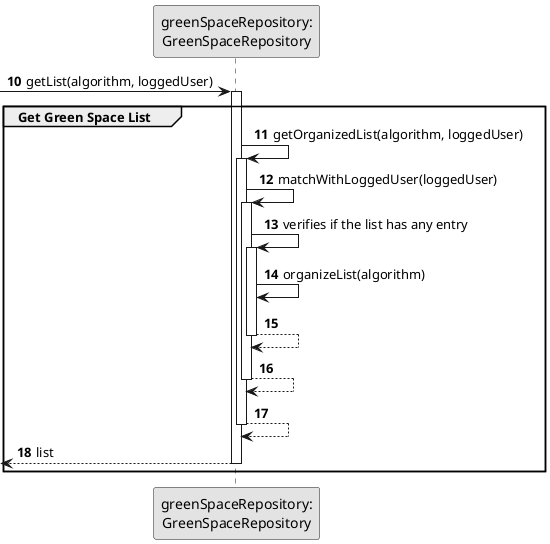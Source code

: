 @startuml
skinparam monochrome true
skinparam packageStyle rectangle
skinparam shadowing false

autonumber

'hide footbox

participant "greenSpaceRepository:\nGreenSpaceRepository" as GreenSpaceRepo

autonumber 10



 -> GreenSpaceRepo: getList(algorithm, loggedUser)

    group Get Green Space List


activate GreenSpaceRepo
GreenSpaceRepo -> GreenSpaceRepo : getOrganizedList(algorithm, loggedUser)
activate GreenSpaceRepo
GreenSpaceRepo -> GreenSpaceRepo : matchWithLoggedUser(loggedUser)
activate GreenSpaceRepo
GreenSpaceRepo -> GreenSpaceRepo : verifies if the list has any entry
activate GreenSpaceRepo
GreenSpaceRepo -> GreenSpaceRepo : organizeList(algorithm)
GreenSpaceRepo --> GreenSpaceRepo
deactivate GreenSpaceRepo
GreenSpaceRepo --> GreenSpaceRepo
deactivate GreenSpaceRepo
GreenSpaceRepo --> GreenSpaceRepo
deactivate GreenSpaceRepo
<-- GreenSpaceRepo  :list
deactivate GreenSpaceRepo


    end


@enduml